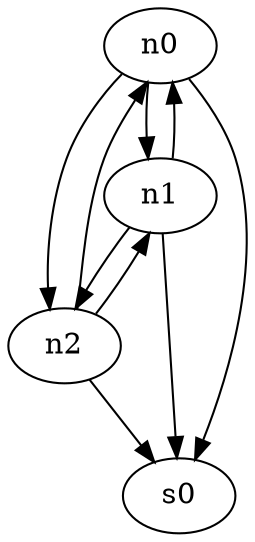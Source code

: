 digraph G {
  n0 -> n1
  n0 -> n2
  n0 -> s0

  n1 -> n0
  n1 -> n2
  n1 -> s0

  n2 -> n0
  n2 -> n1
  n2 -> s0
}
